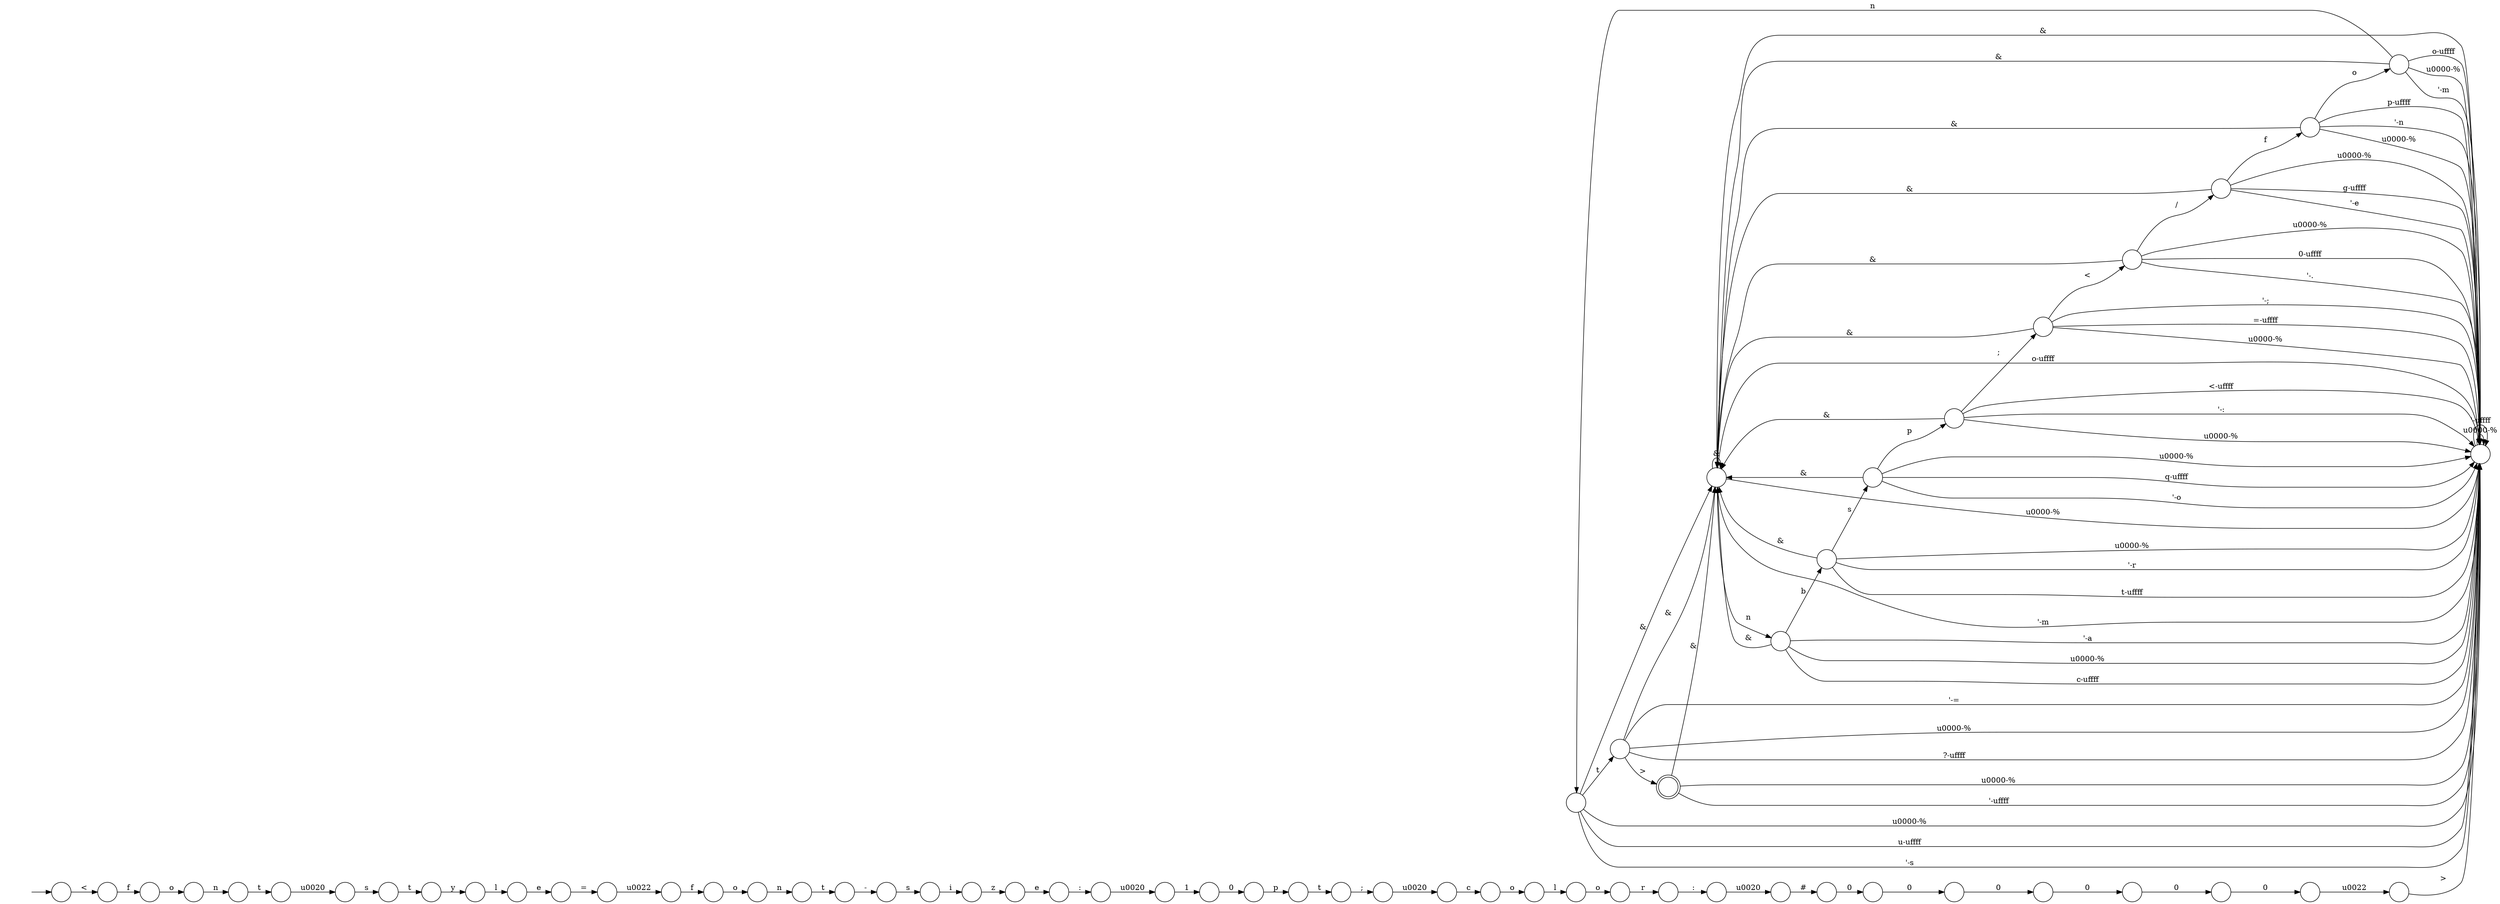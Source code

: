 digraph Automaton {
  rankdir = LR;
  0 [shape=circle,label=""];
  0 -> 47 [label="&"]
  0 -> 25 [label="t"]
  0 -> 18 [label="\u0000-%"]
  0 -> 18 [label="u-\uffff"]
  0 -> 18 [label="'-s"]
  1 [shape=circle,label=""];
  1 -> 17 [label="\u0020"]
  2 [shape=circle,label=""];
  2 -> 7 [label="f"]
  3 [shape=circle,label=""];
  3 -> 33 [label="s"]
  4 [shape=circle,label=""];
  4 -> 43 [label=";"]
  5 [shape=circle,label=""];
  5 -> 47 [label="&"]
  5 -> 26 [label="/"]
  5 -> 18 [label="'-."]
  5 -> 18 [label="\u0000-%"]
  5 -> 18 [label="0-\uffff"]
  6 [shape=circle,label=""];
  6 -> 9 [label="1"]
  7 [shape=circle,label=""];
  7 -> 49 [label="o"]
  8 [shape=circle,label=""];
  8 -> 38 [label="t"]
  9 [shape=circle,label=""];
  9 -> 54 [label="0"]
  10 [shape=circle,label=""];
  10 -> 55 [label="\u0022"]
  11 [shape=circle,label=""];
  11 -> 2 [label="\u0022"]
  12 [shape=circle,label=""];
  12 -> 1 [label=":"]
  13 [shape=circle,label=""];
  13 -> 3 [label="\u0020"]
  14 [shape=circle,label=""];
  14 -> 12 [label="r"]
  15 [shape=circle,label=""];
  15 -> 31 [label="0"]
  16 [shape=circle,label=""];
  16 -> 30 [label="l"]
  17 [shape=circle,label=""];
  17 -> 15 [label="#"]
  18 [shape=circle,label=""];
  18 -> 47 [label="&"]
  18 -> 18 [label="\u0000-%"]
  18 -> 18 [label="'-\uffff"]
  19 [shape=circle,label=""];
  19 -> 58 [label="0"]
  20 [shape=circle,label=""];
  20 -> 14 [label="o"]
  21 [shape=circle,label=""];
  initial [shape=plaintext,label=""];
  initial -> 21
  21 -> 57 [label="<"]
  22 [shape=circle,label=""];
  22 -> 27 [label="o"]
  23 [shape=circle,label=""];
  23 -> 10 [label="0"]
  24 [shape=doublecircle,label=""];
  24 -> 47 [label="&"]
  24 -> 18 [label="\u0000-%"]
  24 -> 18 [label="'-\uffff"]
  25 [shape=circle,label=""];
  25 -> 47 [label="&"]
  25 -> 24 [label=">"]
  25 -> 18 [label="'-="]
  25 -> 18 [label="\u0000-%"]
  25 -> 18 [label="?-\uffff"]
  26 [shape=circle,label=""];
  26 -> 50 [label="f"]
  26 -> 47 [label="&"]
  26 -> 18 [label="g-\uffff"]
  26 -> 18 [label="'-e"]
  26 -> 18 [label="\u0000-%"]
  27 [shape=circle,label=""];
  27 -> 48 [label="n"]
  28 [shape=circle,label=""];
  28 -> 44 [label="c"]
  29 [shape=circle,label=""];
  29 -> 35 [label="e"]
  30 [shape=circle,label=""];
  30 -> 51 [label="e"]
  31 [shape=circle,label=""];
  31 -> 19 [label="0"]
  32 [shape=circle,label=""];
  32 -> 0 [label="n"]
  32 -> 47 [label="&"]
  32 -> 18 [label="o-\uffff"]
  32 -> 18 [label="\u0000-%"]
  32 -> 18 [label="'-m"]
  33 [shape=circle,label=""];
  33 -> 52 [label="t"]
  34 [shape=circle,label=""];
  34 -> 29 [label="z"]
  35 [shape=circle,label=""];
  35 -> 59 [label=":"]
  36 [shape=circle,label=""];
  36 -> 45 [label="s"]
  37 [shape=circle,label=""];
  37 -> 4 [label="t"]
  38 [shape=circle,label=""];
  38 -> 36 [label="-"]
  39 [shape=circle,label=""];
  39 -> 23 [label="0"]
  40 [shape=circle,label=""];
  40 -> 47 [label="&"]
  40 -> 18 [label="'-a"]
  40 -> 42 [label="b"]
  40 -> 18 [label="\u0000-%"]
  40 -> 18 [label="c-\uffff"]
  41 [shape=circle,label=""];
  41 -> 18 [label="q-\uffff"]
  41 -> 18 [label="'-o"]
  41 -> 47 [label="&"]
  41 -> 46 [label="p"]
  41 -> 18 [label="\u0000-%"]
  42 [shape=circle,label=""];
  42 -> 47 [label="&"]
  42 -> 41 [label="s"]
  42 -> 18 [label="t-\uffff"]
  42 -> 18 [label="\u0000-%"]
  42 -> 18 [label="'-r"]
  43 [shape=circle,label=""];
  43 -> 28 [label="\u0020"]
  44 [shape=circle,label=""];
  44 -> 53 [label="o"]
  45 [shape=circle,label=""];
  45 -> 34 [label="i"]
  46 [shape=circle,label=""];
  46 -> 18 [label="<-\uffff"]
  46 -> 18 [label="'-:"]
  46 -> 47 [label="&"]
  46 -> 56 [label=";"]
  46 -> 18 [label="\u0000-%"]
  47 [shape=circle,label=""];
  47 -> 40 [label="n"]
  47 -> 47 [label="&"]
  47 -> 18 [label="o-\uffff"]
  47 -> 18 [label="\u0000-%"]
  47 -> 18 [label="'-m"]
  48 [shape=circle,label=""];
  48 -> 13 [label="t"]
  49 [shape=circle,label=""];
  49 -> 8 [label="n"]
  50 [shape=circle,label=""];
  50 -> 18 [label="p-\uffff"]
  50 -> 18 [label="'-n"]
  50 -> 47 [label="&"]
  50 -> 18 [label="\u0000-%"]
  50 -> 32 [label="o"]
  51 [shape=circle,label=""];
  51 -> 11 [label="="]
  52 [shape=circle,label=""];
  52 -> 16 [label="y"]
  53 [shape=circle,label=""];
  53 -> 20 [label="l"]
  54 [shape=circle,label=""];
  54 -> 37 [label="p"]
  55 [shape=circle,label=""];
  55 -> 18 [label=">"]
  56 [shape=circle,label=""];
  56 -> 18 [label="'-;"]
  56 -> 18 [label="=-\uffff"]
  56 -> 47 [label="&"]
  56 -> 18 [label="\u0000-%"]
  56 -> 5 [label="<"]
  57 [shape=circle,label=""];
  57 -> 22 [label="f"]
  58 [shape=circle,label=""];
  58 -> 39 [label="0"]
  59 [shape=circle,label=""];
  59 -> 6 [label="\u0020"]
}

